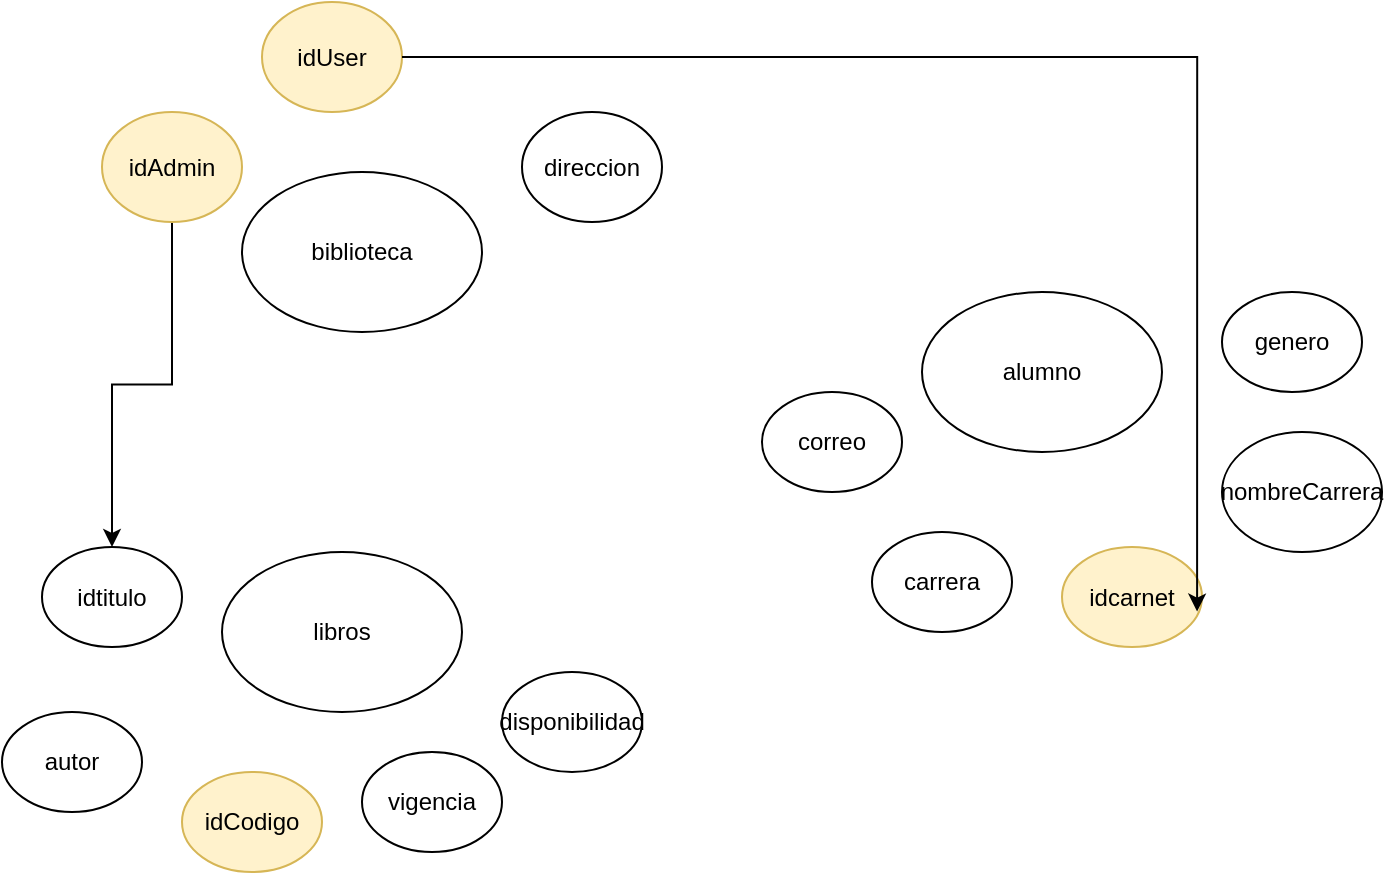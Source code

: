 <mxfile version="24.0.4" type="github">
  <diagram name="Page-1" id="t4qKP3NhSyZYYxp61_fB">
    <mxGraphModel dx="1828" dy="1688" grid="1" gridSize="10" guides="1" tooltips="1" connect="1" arrows="1" fold="1" page="1" pageScale="1" pageWidth="850" pageHeight="1100" math="0" shadow="0">
      <root>
        <mxCell id="0" />
        <mxCell id="1" parent="0" />
        <mxCell id="z9scRTsbi9QaNj6eq8fQ-1" value="alumno" style="ellipse;whiteSpace=wrap;html=1;" vertex="1" parent="1">
          <mxGeometry x="450" y="140" width="120" height="80" as="geometry" />
        </mxCell>
        <mxCell id="z9scRTsbi9QaNj6eq8fQ-2" value="libros" style="ellipse;whiteSpace=wrap;html=1;" vertex="1" parent="1">
          <mxGeometry x="100" y="270" width="120" height="80" as="geometry" />
        </mxCell>
        <mxCell id="z9scRTsbi9QaNj6eq8fQ-3" value="biblioteca" style="ellipse;whiteSpace=wrap;html=1;" vertex="1" parent="1">
          <mxGeometry x="110" y="80" width="120" height="80" as="geometry" />
        </mxCell>
        <mxCell id="z9scRTsbi9QaNj6eq8fQ-4" value="nombreCarrera" style="ellipse;whiteSpace=wrap;html=1;" vertex="1" parent="1">
          <mxGeometry x="600" y="210" width="80" height="60" as="geometry" />
        </mxCell>
        <mxCell id="z9scRTsbi9QaNj6eq8fQ-6" value="idcarnet" style="ellipse;whiteSpace=wrap;html=1;fillColor=#fff2cc;strokeColor=#d6b656;" vertex="1" parent="1">
          <mxGeometry x="520" y="267.5" width="70" height="50" as="geometry" />
        </mxCell>
        <mxCell id="z9scRTsbi9QaNj6eq8fQ-8" value="carrera" style="ellipse;whiteSpace=wrap;html=1;" vertex="1" parent="1">
          <mxGeometry x="425" y="260" width="70" height="50" as="geometry" />
        </mxCell>
        <mxCell id="z9scRTsbi9QaNj6eq8fQ-9" value="genero" style="ellipse;whiteSpace=wrap;html=1;" vertex="1" parent="1">
          <mxGeometry x="600" y="140" width="70" height="50" as="geometry" />
        </mxCell>
        <mxCell id="z9scRTsbi9QaNj6eq8fQ-10" value="correo" style="ellipse;whiteSpace=wrap;html=1;" vertex="1" parent="1">
          <mxGeometry x="370" y="190" width="70" height="50" as="geometry" />
        </mxCell>
        <mxCell id="z9scRTsbi9QaNj6eq8fQ-12" value="vigencia" style="ellipse;whiteSpace=wrap;html=1;" vertex="1" parent="1">
          <mxGeometry x="170" y="370" width="70" height="50" as="geometry" />
        </mxCell>
        <mxCell id="z9scRTsbi9QaNj6eq8fQ-13" value="idCodigo" style="ellipse;whiteSpace=wrap;html=1;fillColor=#fff2cc;strokeColor=#d6b656;" vertex="1" parent="1">
          <mxGeometry x="80" y="380" width="70" height="50" as="geometry" />
        </mxCell>
        <mxCell id="z9scRTsbi9QaNj6eq8fQ-14" value="autor" style="ellipse;whiteSpace=wrap;html=1;" vertex="1" parent="1">
          <mxGeometry x="-10" y="350" width="70" height="50" as="geometry" />
        </mxCell>
        <mxCell id="z9scRTsbi9QaNj6eq8fQ-16" value="direccion" style="ellipse;whiteSpace=wrap;html=1;" vertex="1" parent="1">
          <mxGeometry x="250" y="50" width="70" height="55" as="geometry" />
        </mxCell>
        <mxCell id="z9scRTsbi9QaNj6eq8fQ-23" style="edgeStyle=orthogonalEdgeStyle;rounded=0;orthogonalLoop=1;jettySize=auto;html=1;" edge="1" parent="1" source="z9scRTsbi9QaNj6eq8fQ-17" target="z9scRTsbi9QaNj6eq8fQ-21">
          <mxGeometry relative="1" as="geometry" />
        </mxCell>
        <mxCell id="z9scRTsbi9QaNj6eq8fQ-17" value="idAdmin" style="ellipse;whiteSpace=wrap;html=1;fillColor=#fff2cc;strokeColor=#d6b656;" vertex="1" parent="1">
          <mxGeometry x="40" y="50" width="70" height="55" as="geometry" />
        </mxCell>
        <mxCell id="z9scRTsbi9QaNj6eq8fQ-18" value="idUser" style="ellipse;whiteSpace=wrap;html=1;fillColor=#fff2cc;strokeColor=#d6b656;" vertex="1" parent="1">
          <mxGeometry x="120" y="-5" width="70" height="55" as="geometry" />
        </mxCell>
        <mxCell id="z9scRTsbi9QaNj6eq8fQ-20" value="disponibilidad" style="ellipse;whiteSpace=wrap;html=1;" vertex="1" parent="1">
          <mxGeometry x="240" y="330" width="70" height="50" as="geometry" />
        </mxCell>
        <mxCell id="z9scRTsbi9QaNj6eq8fQ-21" value="idtitulo" style="ellipse;whiteSpace=wrap;html=1;" vertex="1" parent="1">
          <mxGeometry x="10" y="267.5" width="70" height="50" as="geometry" />
        </mxCell>
        <mxCell id="z9scRTsbi9QaNj6eq8fQ-22" style="edgeStyle=orthogonalEdgeStyle;rounded=0;orthogonalLoop=1;jettySize=auto;html=1;exitX=1;exitY=0.5;exitDx=0;exitDy=0;entryX=0.965;entryY=0.646;entryDx=0;entryDy=0;entryPerimeter=0;" edge="1" parent="1" source="z9scRTsbi9QaNj6eq8fQ-18" target="z9scRTsbi9QaNj6eq8fQ-6">
          <mxGeometry relative="1" as="geometry" />
        </mxCell>
      </root>
    </mxGraphModel>
  </diagram>
</mxfile>
